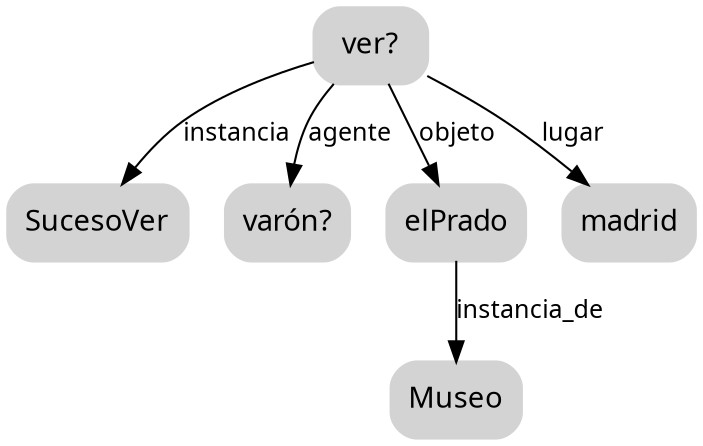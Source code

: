 digraph ejemplo {
    node  [style="rounded,filled,bold", shape=box, fontname="Nimbus", color="lightgray"];
    edge  [fontname="Nimbus" weight=2, fontsize=12]

    H -> G [ label = "instancia"];
    H -> I [ label = "agente"];
    H -> J [ label = "objeto"];
    J -> K [ label = "instancia_de"];
    H -> L [ label = "lugar"];

    G [label="SucesoVer"];
    H [label="ver?"];
    I [label="varón?"];
    J [label="elPrado"];
    K [label="Museo"];
    L [label="madrid"];

}
